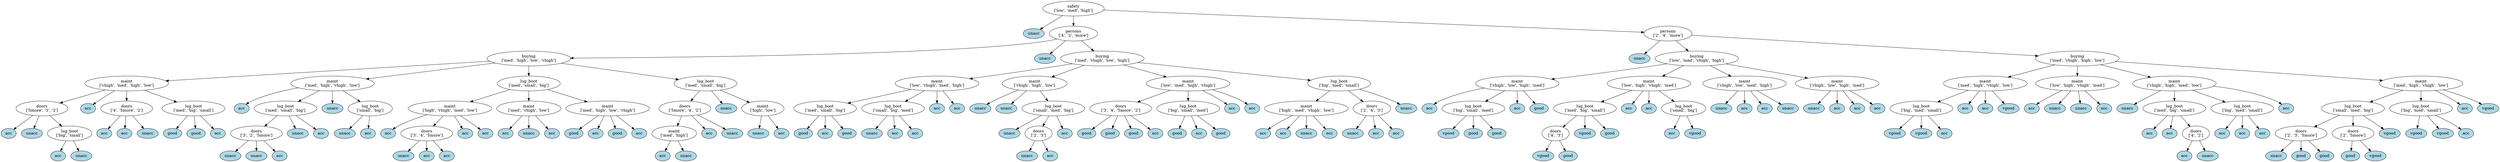 digraph {
	"safety
['low', 'med', 'high']_5370046960" [label="safety
['low', 'med', 'high']"]
	unacc_5373419424 [label=unacc fillcolor=lightblue style=filled]
	"safety
['low', 'med', 'high']_5370046960" -> unacc_5373419424
	"persons
['4', '2', 'more']_5373419088" [label="persons
['4', '2', 'more']"]
	"safety
['low', 'med', 'high']_5370046960" -> "persons
['4', '2', 'more']_5373419088"
	"persons
['4', '2', 'more']_5373419088" [label="persons
['4', '2', 'more']"]
	"buying
['med', 'high', 'low', 'vhigh']_5373422640" [label="buying
['med', 'high', 'low', 'vhigh']"]
	"persons
['4', '2', 'more']_5373419088" -> "buying
['med', 'high', 'low', 'vhigh']_5373422640"
	"buying
['med', 'high', 'low', 'vhigh']_5373422640" [label="buying
['med', 'high', 'low', 'vhigh']"]
	"maint
['vhigh', 'med', 'high', 'low']_5365545488" [label="maint
['vhigh', 'med', 'high', 'low']"]
	"buying
['med', 'high', 'low', 'vhigh']_5373422640" -> "maint
['vhigh', 'med', 'high', 'low']_5365545488"
	"maint
['vhigh', 'med', 'high', 'low']_5365545488" [label="maint
['vhigh', 'med', 'high', 'low']"]
	"doors
['5more', '3', '2']_5356214256" [label="doors
['5more', '3', '2']"]
	"maint
['vhigh', 'med', 'high', 'low']_5365545488" -> "doors
['5more', '3', '2']_5356214256"
	"doors
['5more', '3', '2']_5356214256" [label="doors
['5more', '3', '2']"]
	acc_5363142960 [label=acc fillcolor=lightblue style=filled]
	"doors
['5more', '3', '2']_5356214256" -> acc_5363142960
	unacc_5363146224 [label=unacc fillcolor=lightblue style=filled]
	"doors
['5more', '3', '2']_5356214256" -> unacc_5363146224
	"lug_boot
['big', 'small']_5363143920" [label="lug_boot
['big', 'small']"]
	"doors
['5more', '3', '2']_5356214256" -> "lug_boot
['big', 'small']_5363143920"
	"lug_boot
['big', 'small']_5363143920" [label="lug_boot
['big', 'small']"]
	acc_5358654368 [label=acc fillcolor=lightblue style=filled]
	"lug_boot
['big', 'small']_5363143920" -> acc_5358654368
	unacc_5373338992 [label=unacc fillcolor=lightblue style=filled]
	"lug_boot
['big', 'small']_5363143920" -> unacc_5373338992
	acc_5363139072 [label=acc fillcolor=lightblue style=filled]
	"maint
['vhigh', 'med', 'high', 'low']_5365545488" -> acc_5363139072
	"doors
['4', '5more', '2']_5373334240" [label="doors
['4', '5more', '2']"]
	"maint
['vhigh', 'med', 'high', 'low']_5365545488" -> "doors
['4', '5more', '2']_5373334240"
	"doors
['4', '5more', '2']_5373334240" [label="doors
['4', '5more', '2']"]
	acc_5373331264 [label=acc fillcolor=lightblue style=filled]
	"doors
['4', '5more', '2']_5373334240" -> acc_5373331264
	acc_5373331696 [label=acc fillcolor=lightblue style=filled]
	"doors
['4', '5more', '2']_5373334240" -> acc_5373331696
	unacc_5373330928 [label=unacc fillcolor=lightblue style=filled]
	"doors
['4', '5more', '2']_5373334240" -> unacc_5373330928
	"lug_boot
['med', 'big', 'small']_5373329632" [label="lug_boot
['med', 'big', 'small']"]
	"maint
['vhigh', 'med', 'high', 'low']_5365545488" -> "lug_boot
['med', 'big', 'small']_5373329632"
	"lug_boot
['med', 'big', 'small']_5373329632" [label="lug_boot
['med', 'big', 'small']"]
	good_5373332512 [label=good fillcolor=lightblue style=filled]
	"lug_boot
['med', 'big', 'small']_5373329632" -> good_5373332512
	good_5373333040 [label=good fillcolor=lightblue style=filled]
	"lug_boot
['med', 'big', 'small']_5373329632" -> good_5373333040
	acc_5373330064 [label=acc fillcolor=lightblue style=filled]
	"lug_boot
['med', 'big', 'small']_5373329632" -> acc_5373330064
	"maint
['med', 'high', 'vhigh', 'low']_5356218288" [label="maint
['med', 'high', 'vhigh', 'low']"]
	"buying
['med', 'high', 'low', 'vhigh']_5373422640" -> "maint
['med', 'high', 'vhigh', 'low']_5356218288"
	"maint
['med', 'high', 'vhigh', 'low']_5356218288" [label="maint
['med', 'high', 'vhigh', 'low']"]
	acc_5373343264 [label=acc fillcolor=lightblue style=filled]
	"maint
['med', 'high', 'vhigh', 'low']_5356218288" -> acc_5373343264
	"lug_boot
['med', 'small', 'big']_5373343648" [label="lug_boot
['med', 'small', 'big']"]
	"maint
['med', 'high', 'vhigh', 'low']_5356218288" -> "lug_boot
['med', 'small', 'big']_5373343648"
	"lug_boot
['med', 'small', 'big']_5373343648" [label="lug_boot
['med', 'small', 'big']"]
	"doors
['3', '2', '5more']_5373344656" [label="doors
['3', '2', '5more']"]
	"lug_boot
['med', 'small', 'big']_5373343648" -> "doors
['3', '2', '5more']_5373344656"
	"doors
['3', '2', '5more']_5373344656" [label="doors
['3', '2', '5more']"]
	unacc_5373333760 [label=unacc fillcolor=lightblue style=filled]
	"doors
['3', '2', '5more']_5373344656" -> unacc_5373333760
	unacc_5373345184 [label=unacc fillcolor=lightblue style=filled]
	"doors
['3', '2', '5more']_5373344656" -> unacc_5373345184
	acc_5373345568 [label=acc fillcolor=lightblue style=filled]
	"doors
['3', '2', '5more']_5373344656" -> acc_5373345568
	unacc_5373343984 [label=unacc fillcolor=lightblue style=filled]
	"lug_boot
['med', 'small', 'big']_5373343648" -> unacc_5373343984
	acc_5373330112 [label=acc fillcolor=lightblue style=filled]
	"lug_boot
['med', 'small', 'big']_5373343648" -> acc_5373330112
	unacc_5373344512 [label=unacc fillcolor=lightblue style=filled]
	"maint
['med', 'high', 'vhigh', 'low']_5356218288" -> unacc_5373344512
	"lug_boot
['small', 'big']_5373337504" [label="lug_boot
['small', 'big']"]
	"maint
['med', 'high', 'vhigh', 'low']_5356218288" -> "lug_boot
['small', 'big']_5373337504"
	"lug_boot
['small', 'big']_5373337504" [label="lug_boot
['small', 'big']"]
	unacc_5373340384 [label=unacc fillcolor=lightblue style=filled]
	"lug_boot
['small', 'big']_5373337504" -> unacc_5373340384
	acc_5373340672 [label=acc fillcolor=lightblue style=filled]
	"lug_boot
['small', 'big']_5373337504" -> acc_5373340672
	"lug_boot
['med', 'small', 'big']_5373343120" [label="lug_boot
['med', 'small', 'big']"]
	"buying
['med', 'high', 'low', 'vhigh']_5373422640" -> "lug_boot
['med', 'small', 'big']_5373343120"
	"lug_boot
['med', 'small', 'big']_5373343120" [label="lug_boot
['med', 'small', 'big']"]
	"maint
['high', 'vhigh', 'med', 'low']_5373336400" [label="maint
['high', 'vhigh', 'med', 'low']"]
	"lug_boot
['med', 'small', 'big']_5373343120" -> "maint
['high', 'vhigh', 'med', 'low']_5373336400"
	"maint
['high', 'vhigh', 'med', 'low']_5373336400" [label="maint
['high', 'vhigh', 'med', 'low']"]
	acc_5373337168 [label=acc fillcolor=lightblue style=filled]
	"maint
['high', 'vhigh', 'med', 'low']_5373336400" -> acc_5373337168
	"doors
['3', '4', '5more']_5373336016" [label="doors
['3', '4', '5more']"]
	"maint
['high', 'vhigh', 'med', 'low']_5373336400" -> "doors
['3', '4', '5more']_5373336016"
	"doors
['3', '4', '5more']_5373336016" [label="doors
['3', '4', '5more']"]
	unacc_5373342064 [label=unacc fillcolor=lightblue style=filled]
	"doors
['3', '4', '5more']_5373336016" -> unacc_5373342064
	acc_5373335680 [label=acc fillcolor=lightblue style=filled]
	"doors
['3', '4', '5more']_5373336016" -> acc_5373335680
	acc_5370524112 [label=acc fillcolor=lightblue style=filled]
	"doors
['3', '4', '5more']_5373336016" -> acc_5370524112
	acc_5373334960 [label=acc fillcolor=lightblue style=filled]
	"maint
['high', 'vhigh', 'med', 'low']_5373336400" -> acc_5373334960
	acc_5370516720 [label=acc fillcolor=lightblue style=filled]
	"maint
['high', 'vhigh', 'med', 'low']_5373336400" -> acc_5370516720
	"maint
['med', 'vhigh', 'low']_5373334576" [label="maint
['med', 'vhigh', 'low']"]
	"lug_boot
['med', 'small', 'big']_5373343120" -> "maint
['med', 'vhigh', 'low']_5373334576"
	"maint
['med', 'vhigh', 'low']_5373334576" [label="maint
['med', 'vhigh', 'low']"]
	acc_5370525360 [label=acc fillcolor=lightblue style=filled]
	"maint
['med', 'vhigh', 'low']_5373334576" -> acc_5370525360
	unacc_5370523056 [label=unacc fillcolor=lightblue style=filled]
	"maint
['med', 'vhigh', 'low']_5373334576" -> unacc_5370523056
	acc_5370524016 [label=acc fillcolor=lightblue style=filled]
	"maint
['med', 'vhigh', 'low']_5373334576" -> acc_5370524016
	"maint
['med', 'high', 'low', 'vhigh']_5370517056" [label="maint
['med', 'high', 'low', 'vhigh']"]
	"lug_boot
['med', 'small', 'big']_5373343120" -> "maint
['med', 'high', 'low', 'vhigh']_5370517056"
	"maint
['med', 'high', 'low', 'vhigh']_5370517056" [label="maint
['med', 'high', 'low', 'vhigh']"]
	good_5370517392 [label=good fillcolor=lightblue style=filled]
	"maint
['med', 'high', 'low', 'vhigh']_5370517056" -> good_5370517392
	acc_5370517536 [label=acc fillcolor=lightblue style=filled]
	"maint
['med', 'high', 'low', 'vhigh']_5370517056" -> acc_5370517536
	good_5370519984 [label=good fillcolor=lightblue style=filled]
	"maint
['med', 'high', 'low', 'vhigh']_5370517056" -> good_5370519984
	acc_5370521712 [label=acc fillcolor=lightblue style=filled]
	"maint
['med', 'high', 'low', 'vhigh']_5370517056" -> acc_5370521712
	"lug_boot
['med', 'small', 'big']_5373335104" [label="lug_boot
['med', 'small', 'big']"]
	"buying
['med', 'high', 'low', 'vhigh']_5373422640" -> "lug_boot
['med', 'small', 'big']_5373335104"
	"lug_boot
['med', 'small', 'big']_5373335104" [label="lug_boot
['med', 'small', 'big']"]
	"doors
['5more', '4', '2']_5370523872" [label="doors
['5more', '4', '2']"]
	"lug_boot
['med', 'small', 'big']_5373335104" -> "doors
['5more', '4', '2']_5370523872"
	"doors
['5more', '4', '2']_5370523872" [label="doors
['5more', '4', '2']"]
	"maint
['med', 'high']_5370511440" [label="maint
['med', 'high']"]
	"doors
['5more', '4', '2']_5370523872" -> "maint
['med', 'high']_5370511440"
	"maint
['med', 'high']_5370511440" [label="maint
['med', 'high']"]
	acc_5370512928 [label=acc fillcolor=lightblue style=filled]
	"maint
['med', 'high']_5370511440" -> acc_5370512928
	unacc_5370513888 [label=unacc fillcolor=lightblue style=filled]
	"maint
['med', 'high']_5370511440" -> unacc_5370513888
	acc_5370521664 [label=acc fillcolor=lightblue style=filled]
	"doors
['5more', '4', '2']_5370523872" -> acc_5370521664
	unacc_5370519360 [label=unacc fillcolor=lightblue style=filled]
	"doors
['5more', '4', '2']_5370523872" -> unacc_5370519360
	unacc_5370522480 [label=unacc fillcolor=lightblue style=filled]
	"lug_boot
['med', 'small', 'big']_5373335104" -> unacc_5370522480
	"maint
['high', 'low']_5370523248" [label="maint
['high', 'low']"]
	"lug_boot
['med', 'small', 'big']_5373335104" -> "maint
['high', 'low']_5370523248"
	"maint
['high', 'low']_5370523248" [label="maint
['high', 'low']"]
	unacc_5370513744 [label=unacc fillcolor=lightblue style=filled]
	"maint
['high', 'low']_5370523248" -> unacc_5370513744
	acc_5370516576 [label=acc fillcolor=lightblue style=filled]
	"maint
['high', 'low']_5370523248" -> acc_5370516576
	unacc_5359048784 [label=unacc fillcolor=lightblue style=filled]
	"persons
['4', '2', 'more']_5373419088" -> unacc_5359048784
	"buying
['med', 'vhigh', 'low', 'high']_5370513312" [label="buying
['med', 'vhigh', 'low', 'high']"]
	"persons
['4', '2', 'more']_5373419088" -> "buying
['med', 'vhigh', 'low', 'high']_5370513312"
	"buying
['med', 'vhigh', 'low', 'high']_5370513312" [label="buying
['med', 'vhigh', 'low', 'high']"]
	"maint
['low', 'vhigh', 'med', 'high']_5370516672" [label="maint
['low', 'vhigh', 'med', 'high']"]
	"buying
['med', 'vhigh', 'low', 'high']_5370513312" -> "maint
['low', 'vhigh', 'med', 'high']_5370516672"
	"maint
['low', 'vhigh', 'med', 'high']_5370516672" [label="maint
['low', 'vhigh', 'med', 'high']"]
	"lug_boot
['med', 'small', 'big']_5370516288" [label="lug_boot
['med', 'small', 'big']"]
	"maint
['low', 'vhigh', 'med', 'high']_5370516672" -> "lug_boot
['med', 'small', 'big']_5370516288"
	"lug_boot
['med', 'small', 'big']_5370516288" [label="lug_boot
['med', 'small', 'big']"]
	good_5370515520 [label=good fillcolor=lightblue style=filled]
	"lug_boot
['med', 'small', 'big']_5370516288" -> good_5370515520
	acc_5370511968 [label=acc fillcolor=lightblue style=filled]
	"lug_boot
['med', 'small', 'big']_5370516288" -> acc_5370511968
	good_5370522960 [label=good fillcolor=lightblue style=filled]
	"lug_boot
['med', 'small', 'big']_5370516288" -> good_5370522960
	"lug_boot
['small', 'big', 'med']_5370515328" [label="lug_boot
['small', 'big', 'med']"]
	"maint
['low', 'vhigh', 'med', 'high']_5370516672" -> "lug_boot
['small', 'big', 'med']_5370515328"
	"lug_boot
['small', 'big', 'med']_5370515328" [label="lug_boot
['small', 'big', 'med']"]
	unacc_5356897008 [label=unacc fillcolor=lightblue style=filled]
	"lug_boot
['small', 'big', 'med']_5370515328" -> unacc_5356897008
	acc_5350433872 [label=acc fillcolor=lightblue style=filled]
	"lug_boot
['small', 'big', 'med']_5370515328" -> acc_5350433872
	acc_5350432240 [label=acc fillcolor=lightblue style=filled]
	"lug_boot
['small', 'big', 'med']_5370515328" -> acc_5350432240
	acc_5356902240 [label=acc fillcolor=lightblue style=filled]
	"maint
['low', 'vhigh', 'med', 'high']_5370516672" -> acc_5356902240
	acc_5353998240 [label=acc fillcolor=lightblue style=filled]
	"maint
['low', 'vhigh', 'med', 'high']_5370516672" -> acc_5353998240
	"maint
['vhigh', 'high', 'low']_5370514512" [label="maint
['vhigh', 'high', 'low']"]
	"buying
['med', 'vhigh', 'low', 'high']_5370513312" -> "maint
['vhigh', 'high', 'low']_5370514512"
	"maint
['vhigh', 'high', 'low']_5370514512" [label="maint
['vhigh', 'high', 'low']"]
	unacc_5364922032 [label=unacc fillcolor=lightblue style=filled]
	"maint
['vhigh', 'high', 'low']_5370514512" -> unacc_5364922032
	unacc_5364916368 [label=unacc fillcolor=lightblue style=filled]
	"maint
['vhigh', 'high', 'low']_5370514512" -> unacc_5364916368
	"lug_boot
['small', 'med', 'big']_5364916896" [label="lug_boot
['small', 'med', 'big']"]
	"maint
['vhigh', 'high', 'low']_5370514512" -> "lug_boot
['small', 'med', 'big']_5364916896"
	"lug_boot
['small', 'med', 'big']_5364916896" [label="lug_boot
['small', 'med', 'big']"]
	unacc_5364913632 [label=unacc fillcolor=lightblue style=filled]
	"lug_boot
['small', 'med', 'big']_5364916896" -> unacc_5364913632
	"doors
['2', '3']_5364920064" [label="doors
['2', '3']"]
	"lug_boot
['small', 'med', 'big']_5364916896" -> "doors
['2', '3']_5364920064"
	"doors
['2', '3']_5364920064" [label="doors
['2', '3']"]
	unacc_5351563168 [label=unacc fillcolor=lightblue style=filled]
	"doors
['2', '3']_5364920064" -> unacc_5351563168
	acc_5365414080 [label=acc fillcolor=lightblue style=filled]
	"doors
['2', '3']_5364920064" -> acc_5365414080
	acc_5360523632 [label=acc fillcolor=lightblue style=filled]
	"lug_boot
['small', 'med', 'big']_5364916896" -> acc_5360523632
	"maint
['low', 'med', 'high', 'vhigh']_5364920112" [label="maint
['low', 'med', 'high', 'vhigh']"]
	"buying
['med', 'vhigh', 'low', 'high']_5370513312" -> "maint
['low', 'med', 'high', 'vhigh']_5364920112"
	"maint
['low', 'med', 'high', 'vhigh']_5364920112" [label="maint
['low', 'med', 'high', 'vhigh']"]
	"doors
['3', '4', '5more', '2']_5365414272" [label="doors
['3', '4', '5more', '2']"]
	"maint
['low', 'med', 'high', 'vhigh']_5364920112" -> "doors
['3', '4', '5more', '2']_5365414272"
	"doors
['3', '4', '5more', '2']_5365414272" [label="doors
['3', '4', '5more', '2']"]
	good_5365400880 [label=good fillcolor=lightblue style=filled]
	"doors
['3', '4', '5more', '2']_5365414272" -> good_5365400880
	good_5365406496 [label=good fillcolor=lightblue style=filled]
	"doors
['3', '4', '5more', '2']_5365414272" -> good_5365406496
	good_5365411440 [label=good fillcolor=lightblue style=filled]
	"doors
['3', '4', '5more', '2']_5365414272" -> good_5365411440
	acc_5365407456 [label=acc fillcolor=lightblue style=filled]
	"doors
['3', '4', '5more', '2']_5365414272" -> acc_5365407456
	"lug_boot
['big', 'small', 'med']_5365404576" [label="lug_boot
['big', 'small', 'med']"]
	"maint
['low', 'med', 'high', 'vhigh']_5364920112" -> "lug_boot
['big', 'small', 'med']_5365404576"
	"lug_boot
['big', 'small', 'med']_5365404576" [label="lug_boot
['big', 'small', 'med']"]
	good_5365410480 [label=good fillcolor=lightblue style=filled]
	"lug_boot
['big', 'small', 'med']_5365404576" -> good_5365410480
	acc_5365406256 [label=acc fillcolor=lightblue style=filled]
	"lug_boot
['big', 'small', 'med']_5365404576" -> acc_5365406256
	good_5365411392 [label=good fillcolor=lightblue style=filled]
	"lug_boot
['big', 'small', 'med']_5365404576" -> good_5365411392
	acc_5365403664 [label=acc fillcolor=lightblue style=filled]
	"maint
['low', 'med', 'high', 'vhigh']_5364920112" -> acc_5365403664
	acc_5365403808 [label=acc fillcolor=lightblue style=filled]
	"maint
['low', 'med', 'high', 'vhigh']_5364920112" -> acc_5365403808
	"lug_boot
['big', 'med', 'small']_5365411248" [label="lug_boot
['big', 'med', 'small']"]
	"buying
['med', 'vhigh', 'low', 'high']_5370513312" -> "lug_boot
['big', 'med', 'small']_5365411248"
	"lug_boot
['big', 'med', 'small']_5365411248" [label="lug_boot
['big', 'med', 'small']"]
	"maint
['high', 'med', 'vhigh', 'low']_5365407840" [label="maint
['high', 'med', 'vhigh', 'low']"]
	"lug_boot
['big', 'med', 'small']_5365411248" -> "maint
['high', 'med', 'vhigh', 'low']_5365407840"
	"maint
['high', 'med', 'vhigh', 'low']_5365407840" [label="maint
['high', 'med', 'vhigh', 'low']"]
	acc_5367587920 [label=acc fillcolor=lightblue style=filled]
	"maint
['high', 'med', 'vhigh', 'low']_5365407840" -> acc_5367587920
	acc_5367590992 [label=acc fillcolor=lightblue style=filled]
	"maint
['high', 'med', 'vhigh', 'low']_5365407840" -> acc_5367590992
	unacc_5367584224 [label=unacc fillcolor=lightblue style=filled]
	"maint
['high', 'med', 'vhigh', 'low']_5365407840" -> unacc_5367584224
	acc_5367593824 [label=acc fillcolor=lightblue style=filled]
	"maint
['high', 'med', 'vhigh', 'low']_5365407840" -> acc_5367593824
	"doors
['2', '4', '3']_5365402464" [label="doors
['2', '4', '3']"]
	"lug_boot
['big', 'med', 'small']_5365411248" -> "doors
['2', '4', '3']_5365402464"
	"doors
['2', '4', '3']_5365402464" [label="doors
['2', '4', '3']"]
	unacc_5367582496 [label=unacc fillcolor=lightblue style=filled]
	"doors
['2', '4', '3']_5365402464" -> unacc_5367582496
	acc_5367582448 [label=acc fillcolor=lightblue style=filled]
	"doors
['2', '4', '3']_5365402464" -> acc_5367582448
	acc_5367586240 [label=acc fillcolor=lightblue style=filled]
	"doors
['2', '4', '3']_5365402464" -> acc_5367586240
	unacc_5367591520 [label=unacc fillcolor=lightblue style=filled]
	"lug_boot
['big', 'med', 'small']_5365411248" -> unacc_5367591520
	"persons
['2', '4', 'more']_5373422160" [label="persons
['2', '4', 'more']"]
	"safety
['low', 'med', 'high']_5370046960" -> "persons
['2', '4', 'more']_5373422160"
	"persons
['2', '4', 'more']_5373422160" [label="persons
['2', '4', 'more']"]
	unacc_5367584896 [label=unacc fillcolor=lightblue style=filled]
	"persons
['2', '4', 'more']_5373422160" -> unacc_5367584896
	"buying
['low', 'med', 'vhigh', 'high']_5367592576" [label="buying
['low', 'med', 'vhigh', 'high']"]
	"persons
['2', '4', 'more']_5373422160" -> "buying
['low', 'med', 'vhigh', 'high']_5367592576"
	"buying
['low', 'med', 'vhigh', 'high']_5367592576" [label="buying
['low', 'med', 'vhigh', 'high']"]
	"maint
['vhigh', 'low', 'high', 'med']_5367593584" [label="maint
['vhigh', 'low', 'high', 'med']"]
	"buying
['low', 'med', 'vhigh', 'high']_5367592576" -> "maint
['vhigh', 'low', 'high', 'med']_5367593584"
	"maint
['vhigh', 'low', 'high', 'med']_5367593584" [label="maint
['vhigh', 'low', 'high', 'med']"]
	acc_5367587104 [label=acc fillcolor=lightblue style=filled]
	"maint
['vhigh', 'low', 'high', 'med']_5367593584" -> acc_5367587104
	"lug_boot
['big', 'small', 'med']_5367589888" [label="lug_boot
['big', 'small', 'med']"]
	"maint
['vhigh', 'low', 'high', 'med']_5367593584" -> "lug_boot
['big', 'small', 'med']_5367589888"
	"lug_boot
['big', 'small', 'med']_5367589888" [label="lug_boot
['big', 'small', 'med']"]
	vgood_5367585328 [label=vgood fillcolor=lightblue style=filled]
	"lug_boot
['big', 'small', 'med']_5367589888" -> vgood_5367585328
	good_5367594256 [label=good fillcolor=lightblue style=filled]
	"lug_boot
['big', 'small', 'med']_5367589888" -> good_5367594256
	good_5367587632 [label=good fillcolor=lightblue style=filled]
	"lug_boot
['big', 'small', 'med']_5367589888" -> good_5367587632
	acc_5367592480 [label=acc fillcolor=lightblue style=filled]
	"maint
['vhigh', 'low', 'high', 'med']_5367593584" -> acc_5367592480
	good_5367590416 [label=good fillcolor=lightblue style=filled]
	"maint
['vhigh', 'low', 'high', 'med']_5367593584" -> good_5367590416
	"maint
['low', 'high', 'vhigh', 'med']_5367587488" [label="maint
['low', 'high', 'vhigh', 'med']"]
	"buying
['low', 'med', 'vhigh', 'high']_5367592576" -> "maint
['low', 'high', 'vhigh', 'med']_5367587488"
	"maint
['low', 'high', 'vhigh', 'med']_5367587488" [label="maint
['low', 'high', 'vhigh', 'med']"]
	"lug_boot
['med', 'big', 'small']_5367580048" [label="lug_boot
['med', 'big', 'small']"]
	"maint
['low', 'high', 'vhigh', 'med']_5367587488" -> "lug_boot
['med', 'big', 'small']_5367580048"
	"lug_boot
['med', 'big', 'small']_5367580048" [label="lug_boot
['med', 'big', 'small']"]
	"doors
['4', '3']_5367578992" [label="doors
['4', '3']"]
	"lug_boot
['med', 'big', 'small']_5367580048" -> "doors
['4', '3']_5367578992"
	"doors
['4', '3']_5367578992" [label="doors
['4', '3']"]
	vgood_5350305680 [label=vgood fillcolor=lightblue style=filled]
	"doors
['4', '3']_5367578992" -> vgood_5350305680
	good_5368638848 [label=good fillcolor=lightblue style=filled]
	"doors
['4', '3']_5367578992" -> good_5368638848
	vgood_5367593104 [label=vgood fillcolor=lightblue style=filled]
	"lug_boot
['med', 'big', 'small']_5367580048" -> vgood_5367593104
	good_5368634192 [label=good fillcolor=lightblue style=filled]
	"lug_boot
['med', 'big', 'small']_5367580048" -> good_5368634192
	acc_5367587296 [label=acc fillcolor=lightblue style=filled]
	"maint
['low', 'high', 'vhigh', 'med']_5367587488" -> acc_5367587296
	acc_5368642592 [label=acc fillcolor=lightblue style=filled]
	"maint
['low', 'high', 'vhigh', 'med']_5367587488" -> acc_5368642592
	"lug_boot
['small', 'big']_5368632704" [label="lug_boot
['small', 'big']"]
	"maint
['low', 'high', 'vhigh', 'med']_5367587488" -> "lug_boot
['small', 'big']_5368632704"
	"lug_boot
['small', 'big']_5368632704" [label="lug_boot
['small', 'big']"]
	acc_5368643024 [label=acc fillcolor=lightblue style=filled]
	"lug_boot
['small', 'big']_5368632704" -> acc_5368643024
	vgood_5368632080 [label=vgood fillcolor=lightblue style=filled]
	"lug_boot
['small', 'big']_5368632704" -> vgood_5368632080
	"maint
['vhigh', 'low', 'med', 'high']_5367587536" [label="maint
['vhigh', 'low', 'med', 'high']"]
	"buying
['low', 'med', 'vhigh', 'high']_5367592576" -> "maint
['vhigh', 'low', 'med', 'high']_5367587536"
	"maint
['vhigh', 'low', 'med', 'high']_5367587536" [label="maint
['vhigh', 'low', 'med', 'high']"]
	unacc_5368642352 [label=unacc fillcolor=lightblue style=filled]
	"maint
['vhigh', 'low', 'med', 'high']_5367587536" -> unacc_5368642352
	acc_5368629392 [label=acc fillcolor=lightblue style=filled]
	"maint
['vhigh', 'low', 'med', 'high']_5367587536" -> acc_5368629392
	acc_5368641776 [label=acc fillcolor=lightblue style=filled]
	"maint
['vhigh', 'low', 'med', 'high']_5367587536" -> acc_5368641776
	unacc_5368640288 [label=unacc fillcolor=lightblue style=filled]
	"maint
['vhigh', 'low', 'med', 'high']_5367587536" -> unacc_5368640288
	"maint
['vhigh', 'low', 'high', 'med']_5368634672" [label="maint
['vhigh', 'low', 'high', 'med']"]
	"buying
['low', 'med', 'vhigh', 'high']_5367592576" -> "maint
['vhigh', 'low', 'high', 'med']_5368634672"
	"maint
['vhigh', 'low', 'high', 'med']_5368634672" [label="maint
['vhigh', 'low', 'high', 'med']"]
	unacc_5368639808 [label=unacc fillcolor=lightblue style=filled]
	"maint
['vhigh', 'low', 'high', 'med']_5368634672" -> unacc_5368639808
	acc_5367393760 [label=acc fillcolor=lightblue style=filled]
	"maint
['vhigh', 'low', 'high', 'med']_5368634672" -> acc_5367393760
	acc_5367392224 [label=acc fillcolor=lightblue style=filled]
	"maint
['vhigh', 'low', 'high', 'med']_5368634672" -> acc_5367392224
	acc_5367398224 [label=acc fillcolor=lightblue style=filled]
	"maint
['vhigh', 'low', 'high', 'med']_5368634672" -> acc_5367398224
	"buying
['med', 'vhigh', 'high', 'low']_5367584560" [label="buying
['med', 'vhigh', 'high', 'low']"]
	"persons
['2', '4', 'more']_5373422160" -> "buying
['med', 'vhigh', 'high', 'low']_5367584560"
	"buying
['med', 'vhigh', 'high', 'low']_5367584560" [label="buying
['med', 'vhigh', 'high', 'low']"]
	"maint
['med', 'high', 'vhigh', 'low']_5367394384" [label="maint
['med', 'high', 'vhigh', 'low']"]
	"buying
['med', 'vhigh', 'high', 'low']_5367584560" -> "maint
['med', 'high', 'vhigh', 'low']_5367394384"
	"maint
['med', 'high', 'vhigh', 'low']_5367394384" [label="maint
['med', 'high', 'vhigh', 'low']"]
	"lug_boot
['big', 'med', 'small']_5367393280" [label="lug_boot
['big', 'med', 'small']"]
	"maint
['med', 'high', 'vhigh', 'low']_5367394384" -> "lug_boot
['big', 'med', 'small']_5367393280"
	"lug_boot
['big', 'med', 'small']_5367393280" [label="lug_boot
['big', 'med', 'small']"]
	vgood_5367387808 [label=vgood fillcolor=lightblue style=filled]
	"lug_boot
['big', 'med', 'small']_5367393280" -> vgood_5367387808
	vgood_5367387856 [label=vgood fillcolor=lightblue style=filled]
	"lug_boot
['big', 'med', 'small']_5367393280" -> vgood_5367387856
	acc_5367394336 [label=acc fillcolor=lightblue style=filled]
	"lug_boot
['big', 'med', 'small']_5367393280" -> acc_5367394336
	acc_5367386416 [label=acc fillcolor=lightblue style=filled]
	"maint
['med', 'high', 'vhigh', 'low']_5367394384" -> acc_5367386416
	acc_5367385120 [label=acc fillcolor=lightblue style=filled]
	"maint
['med', 'high', 'vhigh', 'low']_5367394384" -> acc_5367385120
	vgood_5367394768 [label=vgood fillcolor=lightblue style=filled]
	"maint
['med', 'high', 'vhigh', 'low']_5367394384" -> vgood_5367394768
	"maint
['low', 'high', 'vhigh', 'med']_5367395728" [label="maint
['low', 'high', 'vhigh', 'med']"]
	"buying
['med', 'vhigh', 'high', 'low']_5367584560" -> "maint
['low', 'high', 'vhigh', 'med']_5367395728"
	"maint
['low', 'high', 'vhigh', 'med']_5367395728" [label="maint
['low', 'high', 'vhigh', 'med']"]
	acc_5367395776 [label=acc fillcolor=lightblue style=filled]
	"maint
['low', 'high', 'vhigh', 'med']_5367395728" -> acc_5367395776
	unacc_5367385168 [label=unacc fillcolor=lightblue style=filled]
	"maint
['low', 'high', 'vhigh', 'med']_5367395728" -> unacc_5367385168
	unacc_5367383440 [label=unacc fillcolor=lightblue style=filled]
	"maint
['low', 'high', 'vhigh', 'med']_5367395728" -> unacc_5367383440
	acc_5367394432 [label=acc fillcolor=lightblue style=filled]
	"maint
['low', 'high', 'vhigh', 'med']_5367395728" -> acc_5367394432
	"maint
['vhigh', 'high', 'med', 'low']_5367388096" [label="maint
['vhigh', 'high', 'med', 'low']"]
	"buying
['med', 'vhigh', 'high', 'low']_5367584560" -> "maint
['vhigh', 'high', 'med', 'low']_5367388096"
	"maint
['vhigh', 'high', 'med', 'low']_5367388096" [label="maint
['vhigh', 'high', 'med', 'low']"]
	unacc_5367385408 [label=unacc fillcolor=lightblue style=filled]
	"maint
['vhigh', 'high', 'med', 'low']_5367388096" -> unacc_5367385408
	"lug_boot
['med', 'big', 'small']_5367394576" [label="lug_boot
['med', 'big', 'small']"]
	"maint
['vhigh', 'high', 'med', 'low']_5367388096" -> "lug_boot
['med', 'big', 'small']_5367394576"
	"lug_boot
['med', 'big', 'small']_5367394576" [label="lug_boot
['med', 'big', 'small']"]
	acc_5367382432 [label=acc fillcolor=lightblue style=filled]
	"lug_boot
['med', 'big', 'small']_5367394576" -> acc_5367382432
	acc_5367385264 [label=acc fillcolor=lightblue style=filled]
	"lug_boot
['med', 'big', 'small']_5367394576" -> acc_5367385264
	"doors
['4', '2']_5367692992" [label="doors
['4', '2']"]
	"lug_boot
['med', 'big', 'small']_5367394576" -> "doors
['4', '2']_5367692992"
	"doors
['4', '2']_5367692992" [label="doors
['4', '2']"]
	acc_5370207632 [label=acc fillcolor=lightblue style=filled]
	"doors
['4', '2']_5367692992" -> acc_5370207632
	unacc_5370214880 [label=unacc fillcolor=lightblue style=filled]
	"doors
['4', '2']_5367692992" -> unacc_5370214880
	"lug_boot
['big', 'med', 'small']_5367392992" [label="lug_boot
['big', 'med', 'small']"]
	"maint
['vhigh', 'high', 'med', 'low']_5367388096" -> "lug_boot
['big', 'med', 'small']_5367392992"
	"lug_boot
['big', 'med', 'small']_5367392992" [label="lug_boot
['big', 'med', 'small']"]
	acc_5370202736 [label=acc fillcolor=lightblue style=filled]
	"lug_boot
['big', 'med', 'small']_5367392992" -> acc_5370202736
	acc_5370211616 [label=acc fillcolor=lightblue style=filled]
	"lug_boot
['big', 'med', 'small']_5367392992" -> acc_5370211616
	acc_5370211424 [label=acc fillcolor=lightblue style=filled]
	"lug_boot
['big', 'med', 'small']_5367392992" -> acc_5370211424
	acc_5370201392 [label=acc fillcolor=lightblue style=filled]
	"maint
['vhigh', 'high', 'med', 'low']_5367388096" -> acc_5370201392
	"maint
['med', 'high', 'vhigh', 'low']_5367391840" [label="maint
['med', 'high', 'vhigh', 'low']"]
	"buying
['med', 'vhigh', 'high', 'low']_5367584560" -> "maint
['med', 'high', 'vhigh', 'low']_5367391840"
	"maint
['med', 'high', 'vhigh', 'low']_5367391840" [label="maint
['med', 'high', 'vhigh', 'low']"]
	"lug_boot
['small', 'med', 'big']_5373564384" [label="lug_boot
['small', 'med', 'big']"]
	"maint
['med', 'high', 'vhigh', 'low']_5367391840" -> "lug_boot
['small', 'med', 'big']_5373564384"
	"lug_boot
['small', 'med', 'big']_5373564384" [label="lug_boot
['small', 'med', 'big']"]
	"doors
['2', '3', '5more']_5373565920" [label="doors
['2', '3', '5more']"]
	"lug_boot
['small', 'med', 'big']_5373564384" -> "doors
['2', '3', '5more']_5373565920"
	"doors
['2', '3', '5more']_5373565920" [label="doors
['2', '3', '5more']"]
	unacc_5373574800 [label=unacc fillcolor=lightblue style=filled]
	"doors
['2', '3', '5more']_5373565920" -> unacc_5373574800
	good_5373560688 [label=good fillcolor=lightblue style=filled]
	"doors
['2', '3', '5more']_5373565920" -> good_5373560688
	good_5373565296 [label=good fillcolor=lightblue style=filled]
	"doors
['2', '3', '5more']_5373565920" -> good_5373565296
	"doors
['2', '5more']_5373562368" [label="doors
['2', '5more']"]
	"lug_boot
['small', 'med', 'big']_5373564384" -> "doors
['2', '5more']_5373562368"
	"doors
['2', '5more']_5373562368" [label="doors
['2', '5more']"]
	good_5373565872 [label=good fillcolor=lightblue style=filled]
	"doors
['2', '5more']_5373562368" -> good_5373565872
	vgood_5373567360 [label=vgood fillcolor=lightblue style=filled]
	"doors
['2', '5more']_5373562368" -> vgood_5373567360
	vgood_5373566784 [label=vgood fillcolor=lightblue style=filled]
	"lug_boot
['small', 'med', 'big']_5373564384" -> vgood_5373566784
	"lug_boot
['big', 'med', 'small']_5373560160" [label="lug_boot
['big', 'med', 'small']"]
	"maint
['med', 'high', 'vhigh', 'low']_5367391840" -> "lug_boot
['big', 'med', 'small']_5373560160"
	"lug_boot
['big', 'med', 'small']_5373560160" [label="lug_boot
['big', 'med', 'small']"]
	vgood_5373566400 [label=vgood fillcolor=lightblue style=filled]
	"lug_boot
['big', 'med', 'small']_5373560160" -> vgood_5373566400
	vgood_5373568080 [label=vgood fillcolor=lightblue style=filled]
	"lug_boot
['big', 'med', 'small']_5373560160" -> vgood_5373568080
	acc_5373569904 [label=acc fillcolor=lightblue style=filled]
	"lug_boot
['big', 'med', 'small']_5373560160" -> acc_5373569904
	acc_5373567600 [label=acc fillcolor=lightblue style=filled]
	"maint
['med', 'high', 'vhigh', 'low']_5367391840" -> acc_5373567600
	vgood_5373572064 [label=vgood fillcolor=lightblue style=filled]
	"maint
['med', 'high', 'vhigh', 'low']_5367391840" -> vgood_5373572064
}
